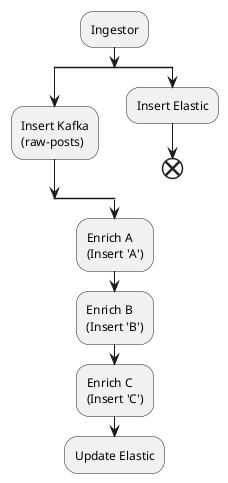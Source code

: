 @startuml
:Ingestor;
split
  :Insert Kafka
  (raw-posts);
split again
  :Insert Elastic;
  end
end split;

:Enrich A
(Insert 'A');
:Enrich B
(Insert 'B');
:Enrich C
(Insert 'C');
:Update Elastic;

@enduml